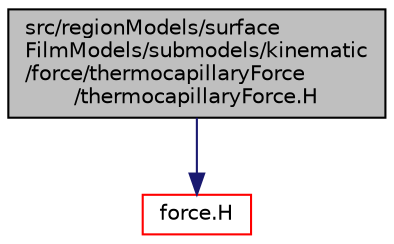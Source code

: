 digraph "src/regionModels/surfaceFilmModels/submodels/kinematic/force/thermocapillaryForce/thermocapillaryForce.H"
{
  bgcolor="transparent";
  edge [fontname="Helvetica",fontsize="10",labelfontname="Helvetica",labelfontsize="10"];
  node [fontname="Helvetica",fontsize="10",shape=record];
  Node1 [label="src/regionModels/surface\lFilmModels/submodels/kinematic\l/force/thermocapillaryForce\l/thermocapillaryForce.H",height=0.2,width=0.4,color="black", fillcolor="grey75", style="filled", fontcolor="black"];
  Node1 -> Node2 [color="midnightblue",fontsize="10",style="solid",fontname="Helvetica"];
  Node2 [label="force.H",height=0.2,width=0.4,color="red",URL="$a09584.html"];
}
